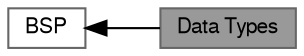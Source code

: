 digraph "Data Types"
{
 // LATEX_PDF_SIZE
  bgcolor="transparent";
  edge [fontname=FreeSans,fontsize=10,labelfontname=FreeSans,labelfontsize=10];
  node [fontname=FreeSans,fontsize=10,shape=box,height=0.2,width=0.4];
  rankdir=LR;
  Node1 [label="Data Types",height=0.2,width=0.4,color="gray40", fillcolor="grey60", style="filled", fontcolor="black",tooltip=" "];
  Node2 [label="BSP",height=0.2,width=0.4,color="grey40", fillcolor="white", style="filled",URL="$group__nm__bsp.html",tooltip="Description of the BSP (Board Support Package) module."];
  Node2->Node1 [shape=plaintext, dir="back", style="solid"];
}
